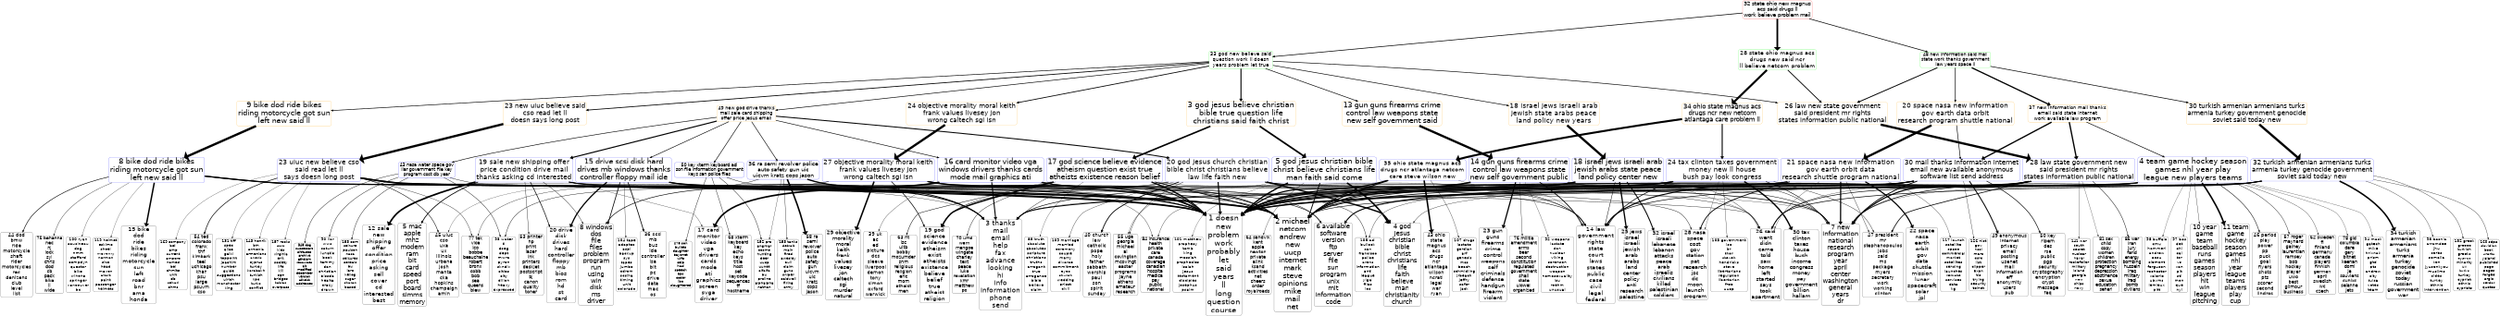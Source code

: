 digraph G {
size="18,18!";ranksep=4; ratio = auto; layers="1:2:3:4:5";
graph [fontname = "helvetica"];node [fontname = "helvetica"];edge [fontname = "helvetica"];ranksep=2.8;
"5_32" [ rank =5,fontsize =33.3252, shape=box, style="rounded", color=red, label="32 state ohio new magnus
acs said drugs ll
work believe problem mail"]
"5_32" -> "4_28" [penwidth=11.1759,dir=forward]
"4_28" [rank =6,fontsize =38.0224, shape=box, style="rounded", color=green,label="28 state ohio magnus acs
drugs new said ncr
ll believe netcom problem"]
"5_32" -> "4_33" [penwidth=4.313,dir=forward]
"4_33" [rank =6,fontsize =32.8443, shape=box, style="rounded", color=green,label="33 god new believe said
question work ll doesn
years problem let true"]
"5_32" -> "4_48" [penwidth=4.313,dir=forward]
"4_48" [rank =6,fontsize =28.9576, shape=box, style="rounded", color=green,label="48 new information said mail
state work thanks government
law years space ll"]
"4_28" [ rank =4,fontsize =38.0224, shape=box, style="rounded", color=green, label="28 state ohio magnus acs
drugs new said ncr
ll believe netcom problem"]
"4_28" -> "3_26" [penwidth=5.3828,dir=forward]
"3_26" [rank =5,fontsize =41.861, shape=box, style="rounded", color=orange,label="26 law new state government
said president mr rights
states information public national"]
"4_28" -> "3_34" [penwidth=13.3612,dir=forward]
"3_34" [rank =5,fontsize =39.4265, shape=box, style="rounded", color=orange,label="34 ohio state magnus acs
drugs ncr new netcom
atlantaga care problem ll"]
"3_26" [ rank =3,fontsize =41.861, shape=box, style="rounded", color=orange, label="26 law new state government
said president mr rights
states information public national"]
"3_26" -> "2_28" [penwidth=14.6249,dir=forward]
"2_28" [rank =4,fontsize =42.9959, shape=box, style="rounded", color=blue,label="28 law state government new
said president mr rights
states information public national"]
"2_28" [ rank =2,fontsize =42.9959, shape=box, style="rounded", color=blue, label="28 law state government new
said president mr rights
states information public national"]
"2_28" -> "1_1" [penwidth=7.1628,dir=forward]
"1_1" [rank =3,fontsize =50, shape=box, style="rounded", color=black,label="1 doesn
new
problem
work
probably
let
said
years
ll
long
question
course"]
"2_28" -> "1_4" [penwidth=1.9239,dir=forward]
"1_4" [rank =3,fontsize =40.756, shape=box, style="rounded", color=black,label="4 god
jesus
christian
bible
christ
christians
life
faith
believe
man
christianity
church"]
"2_28" -> "1_7" [penwidth=7.4479,dir=forward]
"1_7" [rank =3,fontsize =40.4508, shape=box, style="rounded", color=black,label="7 new
information
national
research
program
year
april
center
washington
general
years
dr"]
"2_28" -> "1_14" [penwidth=7.0201,dir=forward]
"1_14" [rank =3,fontsize =38.5467, shape=box, style="rounded", color=black,label="14 law
government
rights
state
court
laws
states
public
case
civil
legal
federal"]
"2_28" -> "1_26" [penwidth=3.8739,dir=forward]
"1_26" [rank =3,fontsize =35.2628, shape=box, style="rounded", color=black,label="26 said
went
didn
came
told
saw
home
left
started
says
took
apartment"]
"2_28" -> "1_47" [penwidth=4.6681,dir=forward]
"1_47" [rank =3,fontsize =31.3843, shape=box, style="rounded", color=black,label="47 president
mr
stephanopoulos
jobs
said
ms
package
myers
secretary
work
working
clinton"]
"2_28" -> "1_81" [penwidth=1.4266,dir=forward]
"1_81" [rank =3,fontsize =27.6331, shape=box, style="rounded", color=black,label="81 sex
child
copy
women
children
protection
pregnancy
depression
abstinence
sexual
education
sehari"]
"2_28" -> "1_85" [penwidth=2.762,dir=forward]
"1_85" [rank =3,fontsize =27.3413, shape=box, style="rounded", color=black,label="85 war
iran
jury
farid
energy
bombing
hussein
iraq
military
iraqi
bomb
civilians"]
"2_28" -> "1_105" [penwidth=1.9239,dir=forward]
"1_105" [rank =3,fontsize =26.6179, shape=box, style="rounded", color=black,label="105 adl
bullock
san
francisco
police
arens
information
anti
league
yigal
files
los"]
"2_28" -> "1_141" [penwidth=1.5466,dir=forward]
"1_141" [rank =3,fontsize =25.2111, shape=box, style="rounded", color=black,label="141 war
south
secret
nuclear
naval
rockefeller
military
island
georgia
new
ships
navy"]
"3_34" [ rank =3,fontsize =39.4265, shape=box, style="rounded", color=orange, label="34 ohio state magnus acs
drugs ncr new netcom
atlantaga care problem ll"]
"3_34" -> "2_24" [penwidth=6.8146,dir=forward]
"2_24" [rank =4,fontsize =43.6974, shape=box, style="rounded", color=blue,label="24 tax clinton taxes government
money new ll house
bush pay look congress"]
"3_34" -> "2_35" [penwidth=12.9653,dir=forward]
"2_35" [rank =4,fontsize =39.3271, shape=box, style="rounded", color=blue,label="35 ohio state magnus acs
drugs ncr atlantaga netcom
care steve wilson new"]
"2_24" [ rank =2,fontsize =43.6974, shape=box, style="rounded", color=blue, label="24 tax clinton taxes government
money new ll house
bush pay look congress"]
"2_24" -> "1_1" [penwidth=8.2188,dir=forward]
"1_1" [rank =3,fontsize =50, shape=box, style="rounded", color=black,label="1 doesn
new
problem
work
probably
let
said
years
ll
long
question
course"]
"2_24" -> "1_2" [penwidth=5.3819,dir=forward]
"1_2" [rank =3,fontsize =46.1741, shape=box, style="rounded", color=black,label="2 michael
netcom
andrew
new
uucp
internet
mark
steve
opinions
mike
mail
net"]
"2_24" -> "1_7" [penwidth=3.3602,dir=forward]
"1_7" [rank =3,fontsize =40.4508, shape=box, style="rounded", color=black,label="7 new
information
national
research
program
year
april
center
washington
general
years
dr"]
"2_24" -> "1_14" [penwidth=4.2702,dir=forward]
"1_14" [rank =3,fontsize =38.5467, shape=box, style="rounded", color=black,label="14 law
government
rights
state
court
laws
states
public
case
civil
legal
federal"]
"2_24" -> "1_28" [penwidth=1.4073,dir=forward]
"1_28" [rank =3,fontsize =34.9684, shape=box, style="rounded", color=black,label="28 nasa
space
cost
gov
station
pat
research
jsc
dc
moon
launch
program"]
"2_24" -> "1_30" [penwidth=8.7579,dir=forward]
"1_30" [rank =3,fontsize =34.5462, shape=box, style="rounded", color=black,label="30 tax
clinton
taxes
house
bush
income
congress
money
pay
government
billion
hallam"]
"2_24" -> "1_47" [penwidth=2.1411,dir=forward]
"1_47" [rank =3,fontsize =31.3843, shape=box, style="rounded", color=black,label="47 president
mr
stephanopoulos
jobs
said
ms
package
myers
secretary
work
working
clinton"]
"2_24" -> "1_84" [penwidth=1.8008,dir=forward]
"1_84" [rank =3,fontsize =27.3474, shape=box, style="rounded", color=black,label="84 insurance
health
private
care
canada
coverage
canadian
hospital
medical
pay
public
national"]
"2_24" -> "1_103" [penwidth=1.7564,dir=forward]
"1_103" [rank =3,fontsize =26.794, shape=box, style="rounded", color=black,label="103 government
isc
br
thor
steveh
hendricks
steve
libertarians
regulation
libertarian
free
uucp"]
"2_35" [ rank =2,fontsize =39.3271, shape=box, style="rounded", color=blue, label="35 ohio state magnus acs
drugs ncr atlantaga netcom
care steve wilson new"]
"2_35" -> "1_1" [penwidth=7.562,dir=forward]
"1_1" [rank =3,fontsize =50, shape=box, style="rounded", color=black,label="1 doesn
new
problem
work
probably
let
said
years
ll
long
question
course"]
"2_35" -> "1_2" [penwidth=7.2312,dir=forward]
"1_2" [rank =3,fontsize =46.1741, shape=box, style="rounded", color=black,label="2 michael
netcom
andrew
new
uucp
internet
mark
steve
opinions
mike
mail
net"]
"2_35" -> "1_14" [penwidth=1.3422,dir=forward]
"1_14" [rank =3,fontsize =38.5467, shape=box, style="rounded", color=black,label="14 law
government
rights
state
court
laws
states
public
case
civil
legal
federal"]
"2_35" -> "1_43" [penwidth=9.6318,dir=forward]
"1_43" [rank =3,fontsize =31.7727, shape=box, style="rounded", color=black,label="43 ohio
state
magnus
acs
drugs
ncr
atlantaga
wilson
ncratl
legal
war
ryan"]
"2_35" -> "1_107" [penwidth=1.7709,dir=forward]
"1_107" [rank =3,fontsize =26.5751, shape=box, style="rounded", color=black,label="107 drugs
iastate
gordian
arf
genesis
mcs
beach
schmidling
jrbeach
jeffry
safer
jack"]
"4_33" [ rank =4,fontsize =32.8443, shape=box, style="rounded", color=green, label="33 god new believe said
question work ll doesn
years problem let true"]
"4_33" -> "3_3" [penwidth=6.6862,dir=forward]
"3_3" [rank =5,fontsize =48.4599, shape=box, style="rounded", color=orange,label="3 god jesus believe christian
bible true question life
christians said faith christ"]
"4_33" -> "3_9" [penwidth=3.9025,dir=forward]
"3_9" [rank =5,fontsize =47.1522, shape=box, style="rounded", color=orange,label="9 bike dod ride bikes
riding motorcycle got sun
left new said ll"]
"4_33" -> "3_13" [penwidth=3.9025,dir=forward]
"3_13" [rank =5,fontsize =45.9571, shape=box, style="rounded", color=orange,label="13 gun guns firearms crime
control law weapons state
new self government said"]
"4_33" -> "3_18" [penwidth=3.9025,dir=forward]
"3_18" [rank =5,fontsize =44.9146, shape=box, style="rounded", color=orange,label="18 israel jews israeli arab
jewish state arabs peace
land policy new years"]
"4_33" -> "3_23" [penwidth=5.0055,dir=forward]
"3_23" [rank =5,fontsize =42.8073, shape=box, style="rounded", color=orange,label="23 new uiuc believe said
cso read let ll
doesn says long post"]
"4_33" -> "3_24" [penwidth=5.0055,dir=forward]
"3_24" [rank =5,fontsize =42.7182, shape=box, style="rounded", color=orange,label="24 objective morality moral keith
frank values livesey jon
wrong caltech sgi isn"]
"4_33" -> "3_26" [penwidth=3.9025,dir=forward]
"3_26" [rank =5,fontsize =41.861, shape=box, style="rounded", color=orange,label="26 law new state government
said president mr rights
states information public national"]
"4_33" -> "3_49" [penwidth=3.9025,dir=forward]
"3_49" [rank =5,fontsize =29.8947, shape=box, style="rounded", color=orange,label="49 new god drive thanks
mail sale card shipping
offer price jesus email"]
"3_3" [ rank =3,fontsize =48.4599, shape=box, style="rounded", color=orange, label="3 god jesus believe christian
bible true question life
christians said faith christ"]
"3_3" -> "2_5" [penwidth=10.9848,dir=forward]
"2_5" [rank =4,fontsize =48.7646, shape=box, style="rounded", color=blue,label="5 god jesus christian bible
christ believe christians life
man faith said come"]
"3_3" -> "2_17" [penwidth=10.1637,dir=forward]
"2_17" [rank =4,fontsize =45.6348, shape=box, style="rounded", color=blue,label="17 god science believe evidence
atheism question exist true
atheists existence reason belief"]
"2_5" [ rank =2,fontsize =48.7646, shape=box, style="rounded", color=blue, label="5 god jesus christian bible
christ believe christians life
man faith said come"]
"2_5" -> "1_1" [penwidth=8.7148,dir=forward]
"1_1" [rank =3,fontsize =50, shape=box, style="rounded", color=black,label="1 doesn
new
problem
work
probably
let
said
years
ll
long
question
course"]
"2_5" -> "1_2" [penwidth=5.5705,dir=forward]
"1_2" [rank =3,fontsize =46.1741, shape=box, style="rounded", color=black,label="2 michael
netcom
andrew
new
uucp
internet
mark
steve
opinions
mike
mail
net"]
"2_5" -> "1_4" [penwidth=9.8213,dir=forward]
"1_4" [rank =3,fontsize =40.756, shape=box, style="rounded", color=black,label="4 god
jesus
christian
bible
christ
christians
life
faith
believe
man
christianity
church"]
"2_5" -> "1_55" [penwidth=1.5769,dir=forward]
"1_55" [rank =3,fontsize =29.6875, shape=box, style="rounded", color=black,label="55 uga
georgia
michael
ai
covington
mcovingt
easter
programs
jayne
athens
amateur
research"]
"2_5" -> "1_64" [penwidth=1.6528,dir=forward]
"1_64" [rank =3,fontsize =28.9778, shape=box, style="rounded", color=black,label="64 sandvik
kent
apple
newton
private
alink
ksand
activities
net
cheers
order
royalroads"]
"2_5" -> "1_101" [penwidth=1.3347,dir=forward]
"1_101" [rank =3,fontsize =26.8644, shape=box, style="rounded", color=black,label="101 matthew
prophecy
tomb
king
messiah
prophecies
isaiah
jesus
testament
disciples
josephus
psalm"]
"2_17" [ rank =2,fontsize =45.6348, shape=box, style="rounded", color=blue, label="17 god science believe evidence
atheism question exist true
atheists existence reason belief"]
"2_17" -> "1_1" [penwidth=8.6385,dir=forward]
"1_1" [rank =3,fontsize =50, shape=box, style="rounded", color=black,label="1 doesn
new
problem
work
probably
let
said
years
ll
long
question
course"]
"2_17" -> "1_2" [penwidth=5.2765,dir=forward]
"1_2" [rank =3,fontsize =46.1741, shape=box, style="rounded", color=black,label="2 michael
netcom
andrew
new
uucp
internet
mark
steve
opinions
mike
mail
net"]
"2_17" -> "1_14" [penwidth=2.1241,dir=forward]
"1_14" [rank =3,fontsize =38.5467, shape=box, style="rounded", color=black,label="14 law
government
rights
state
court
laws
states
public
case
civil
legal
federal"]
"2_17" -> "1_19" [penwidth=9.2158,dir=forward]
"1_19" [rank =3,fontsize =37.284, shape=box, style="rounded", color=black,label="19 god
science
evidence
atheism
exist
atheists
existence
believe
belief
true
atheist
religion"]
"2_17" -> "1_39" [penwidth=1.631,dir=forward]
"1_39" [rank =3,fontsize =32.2729, shape=box, style="rounded", color=black,label="39 uk
ac
ed
picture
dcs
sleeve
liverpool
demon
tony
simon
oxford
warwick"]
"2_17" -> "1_63" [penwidth=2.9089,dir=forward]
"1_63" [rank =3,fontsize =29.2582, shape=box, style="rounded", color=black,label="63 rit
isc
ultb
bobby
mozumder
snm
religious
religion
eric
mom
atheist
men"]
"2_17" -> "1_70" [penwidth=2.345,dir=forward]
"1_70" [rank =3,fontsize =28.4291, shape=box, style="rounded", color=black,label="70 umd
wam
mangoe
wingate
charley
text
peace
luke
revelation
kmr
matthew
po"]
"2_17" -> "1_88" [penwidth=1.3854,dir=forward]
"1_88" [rank =3,fontsize =27.2275, shape=box, style="rounded", color=black,label="88 truth
absolute
absolutes
scripture
christians
truths
arrogant
true
arrogance
bible
believe
claim"]
"3_9" [ rank =3,fontsize =47.1522, shape=box, style="rounded", color=orange, label="9 bike dod ride bikes
riding motorcycle got sun
left new said ll"]
"3_9" -> "2_8" [penwidth=14.8659,dir=forward]
"2_8" [rank =4,fontsize =47.8012, shape=box, style="rounded", color=blue,label="8 bike dod ride bikes
riding motorcycle got sun
left new said ll"]
"2_8" [ rank =2,fontsize =47.8012, shape=box, style="rounded", color=blue, label="8 bike dod ride bikes
riding motorcycle got sun
left new said ll"]
"2_8" -> "1_1" [penwidth=7.7633,dir=forward]
"1_1" [rank =3,fontsize =50, shape=box, style="rounded", color=black,label="1 doesn
new
problem
work
probably
let
said
years
ll
long
question
course"]
"2_8" -> "1_2" [penwidth=6.1802,dir=forward]
"1_2" [rank =3,fontsize =46.1741, shape=box, style="rounded", color=black,label="2 michael
netcom
andrew
new
uucp
internet
mark
steve
opinions
mike
mail
net"]
"2_8" -> "1_3" [penwidth=1.9109,dir=forward]
"1_3" [rank =3,fontsize =44.9965, shape=box, style="rounded", color=black,label="3 thanks
mail
email
help
fax
advance
looking
hi
info
information
phone
send"]
"2_8" -> "1_15" [penwidth=9.2449,dir=forward]
"1_15" [rank =3,fontsize =38.2102, shape=box, style="rounded", color=black,label="15 bike
dod
ride
bikes
riding
motorcycle
sun
left
road
bnr
ama
honda"]
"2_8" -> "1_26" [penwidth=2.1836,dir=forward]
"1_26" [rank =3,fontsize =35.2628, shape=box, style="rounded", color=black,label="26 said
went
didn
came
told
saw
home
left
started
says
took
apartment"]
"2_8" -> "1_44" [penwidth=3.6203,dir=forward]
"1_44" [rank =3,fontsize =31.7562, shape=box, style="rounded", color=black,label="44 dod
bmw
ride
motorcycle
shaft
rider
motorcycles
rec
denizens
club
level
list"]
"2_8" -> "1_75" [penwidth=1.959,dir=forward]
"1_75" [rank =3,fontsize =28.2286, shape=box, style="rounded", color=black,label="75 behanna
nec
nj
lock
syl
chris
dod
cb
pack
bike
ll
wide"]
"2_8" -> "1_100" [penwidth=1.5081,dir=forward]
"1_100" [rank =3,fontsize =26.8906, shape=box, style="rounded", color=black,label="100 ryan
cousineau
dog
nmm
stafford
compdyn
questor
bike
winona
springer
vancouver
bc"]
"2_8" -> "1_119" [penwidth=1.3241,dir=forward]
"1_119" [rank =3,fontsize =26.1342, shape=box, style="rounded", color=black,label="119 helmet
eskimo
shoei
mavenry
norman
size
head
maven
altcit
paint
passenger
helmets"]
"3_13" [ rank =3,fontsize =45.9571, shape=box, style="rounded", color=orange, label="13 gun guns firearms crime
control law weapons state
new self government said"]
"3_13" -> "2_14" [penwidth=14.6155,dir=forward]
"2_14" [rank =4,fontsize =46.4877, shape=box, style="rounded", color=blue,label="14 gun guns firearms crime
control law weapons state
new self government public"]
"2_14" [ rank =2,fontsize =46.4877, shape=box, style="rounded", color=blue, label="14 gun guns firearms crime
control law weapons state
new self government public"]
"2_14" -> "1_1" [penwidth=8.8402,dir=forward]
"1_1" [rank =3,fontsize =50, shape=box, style="rounded", color=black,label="1 doesn
new
problem
work
probably
let
said
years
ll
long
question
course"]
"2_14" -> "1_2" [penwidth=4.8125,dir=forward]
"1_2" [rank =3,fontsize =46.1741, shape=box, style="rounded", color=black,label="2 michael
netcom
andrew
new
uucp
internet
mark
steve
opinions
mike
mail
net"]
"2_14" -> "1_7" [penwidth=3.0052,dir=forward]
"1_7" [rank =3,fontsize =40.4508, shape=box, style="rounded", color=black,label="7 new
information
national
research
program
year
april
center
washington
general
years
dr"]
"2_14" -> "1_14" [penwidth=5.3489,dir=forward]
"1_14" [rank =3,fontsize =38.5467, shape=box, style="rounded", color=black,label="14 law
government
rights
state
court
laws
states
public
case
civil
legal
federal"]
"2_14" -> "1_23" [penwidth=7.9301,dir=forward]
"1_23" [rank =3,fontsize =36.0426, shape=box, style="rounded", color=black,label="23 gun
guns
firearms
crime
control
weapons
self
criminals
defense
handgun
firearm
violent"]
"2_14" -> "1_26" [penwidth=1.9489,dir=forward]
"1_26" [rank =3,fontsize =35.2628, shape=box, style="rounded", color=black,label="26 said
went
didn
came
told
saw
home
left
started
says
took
apartment"]
"2_14" -> "1_76" [penwidth=1.9264,dir=forward]
"1_76" [rank =3,fontsize =28.2238, shape=box, style="rounded", color=black,label="76 militia
amendment
arms
bear
second
constitution
regulated
government
shall
state
ulowell
organized"]
"2_14" -> "1_92" [penwidth=1.5217,dir=forward]
"1_92" [rank =3,fontsize =27.1228, shape=box, style="rounded", color=black,label="92 weapons
iastate
dan
nuclear
viking
sorenson
destruction
weapon
homosexuality
isu
roehm
unusual"]
"3_18" [ rank =3,fontsize =44.9146, shape=box, style="rounded", color=orange, label="18 israel jews israeli arab
jewish state arabs peace
land policy new years"]
"3_18" -> "2_18" [penwidth=14.7406,dir=forward]
"2_18" [rank =4,fontsize =45.5313, shape=box, style="rounded", color=blue,label="18 israel jews israeli arab
jewish arabs state peace
land policy center new"]
"2_18" [ rank =2,fontsize =45.5313, shape=box, style="rounded", color=blue, label="18 israel jews israeli arab
jewish arabs state peace
land policy center new"]
"2_18" -> "1_1" [penwidth=7.8217,dir=forward]
"1_1" [rank =3,fontsize =50, shape=box, style="rounded", color=black,label="1 doesn
new
problem
work
probably
let
said
years
ll
long
question
course"]
"2_18" -> "1_2" [penwidth=5.438,dir=forward]
"1_2" [rank =3,fontsize =46.1741, shape=box, style="rounded", color=black,label="2 michael
netcom
andrew
new
uucp
internet
mark
steve
opinions
mike
mail
net"]
"2_18" -> "1_7" [penwidth=2.4513,dir=forward]
"1_7" [rank =3,fontsize =40.4508, shape=box, style="rounded", color=black,label="7 new
information
national
research
program
year
april
center
washington
general
years
dr"]
"2_18" -> "1_14" [penwidth=2.8376,dir=forward]
"1_14" [rank =3,fontsize =38.5467, shape=box, style="rounded", color=black,label="14 law
government
rights
state
court
laws
states
public
case
civil
legal
federal"]
"2_18" -> "1_25" [penwidth=8.2314,dir=forward]
"1_25" [rank =3,fontsize =35.5789, shape=box, style="rounded", color=black,label="25 jews
israel
israeli
jewish
arab
arabs
land
center
policy
anti
research
palestine"]
"2_18" -> "1_26" [penwidth=1.4756,dir=forward]
"1_26" [rank =3,fontsize =35.2628, shape=box, style="rounded", color=black,label="26 said
went
didn
came
told
saw
home
left
started
says
took
apartment"]
"2_18" -> "1_32" [penwidth=6.3481,dir=forward]
"1_32" [rank =3,fontsize =33.7703, shape=box, style="rounded", color=black,label="32 israel
israeli
lebanese
lebanon
attacks
peace
arab
israelis
civilians
killed
palestinian
soldiers"]
"3_23" [ rank =3,fontsize =42.8073, shape=box, style="rounded", color=orange, label="23 new uiuc believe said
cso read let ll
doesn says long post"]
"3_23" -> "2_23" [penwidth=14.7257,dir=forward]
"2_23" [rank =4,fontsize =43.7871, shape=box, style="rounded", color=blue,label="23 uiuc new believe cso
said read let ll
says doesn long post"]
"2_23" [ rank =2,fontsize =43.7871, shape=box, style="rounded", color=blue, label="23 uiuc new believe cso
said read let ll
says doesn long post"]
"2_23" -> "1_1" [penwidth=7.9784,dir=forward]
"1_1" [rank =3,fontsize =50, shape=box, style="rounded", color=black,label="1 doesn
new
problem
work
probably
let
said
years
ll
long
question
course"]
"2_23" -> "1_2" [penwidth=9.9549,dir=forward]
"1_2" [rank =3,fontsize =46.1741, shape=box, style="rounded", color=black,label="2 michael
netcom
andrew
new
uucp
internet
mark
steve
opinions
mike
mail
net"]
"2_23" -> "1_45" [penwidth=3.1247,dir=forward]
"1_45" [rank =3,fontsize =31.532, shape=box, style="rounded", color=black,label="45 uiuc
cso
uxa
ux
illinois
urbana
josh
manta
cka
hopkins
champaign
amin"]
"2_23" -> "1_54" [penwidth=4.0274,dir=forward]
"1_54" [rank =3,fontsize =29.7916, shape=box, style="rounded", color=black,label="54 ted
colorado
frank
thf
kimbark
teel
uchicago
khan
psu
large
psuvm
cso"]
"2_23" -> "1_77" [penwidth=2.0243,dir=forward]
"1_77" [rank =3,fontsize =27.9694, shape=box, style="rounded", color=black,label="77 tek
vice
ico
bobbe
beauchaine
robert
bronx
cobb
bob
sea
queens
blew"]
"2_23" -> "1_131" [penwidth=1.4105,dir=forward]
"1_131" [rank =3,fontsize =25.559, shape=box, style="rounded", color=black,label="131 tiff
spec
alice
galki
toppoint
joachim
number
guide
suggestions
ulrich
manchester
king"]
"2_23" -> "1_143" [penwidth=1.4565,dir=forward]
"1_143" [rank =3,fontsize =25.1701, shape=box, style="rounded", color=black,label="143 henrik
bm
armenia
armenians
azeris
cyprus
turkey
karabakh
turkish
kpc
turks
conflict"]
"2_23" -> "1_157" [penwidth=1.363,dir=forward]
"1_157" [rank =3,fontsize =24.7109, shape=box, style="rounded", color=black,label="157 rocks
cars
kids
virginia
erik
society
life
kill
ago
bridges
tobias
overpass"]
"2_23" -> "1_169" [penwidth=1.363,dir=forward]
"1_169" [rank =3,fontsize =24.4399, shape=box, style="rounded", color=black,label="169 company
bell
amp
current
ampere
named
bel
ohmite
unit
db
sehari
ohms"]
"3_24" [ rank =3,fontsize =42.7182, shape=box, style="rounded", color=orange, label="24 objective morality moral keith
frank values livesey jon
wrong caltech sgi isn"]
"3_24" -> "2_27" [penwidth=14.7457,dir=forward]
"2_27" [rank =4,fontsize =43.263, shape=box, style="rounded", color=blue,label="27 objective morality moral keith
frank values livesey jon
wrong caltech sgi isn"]
"2_27" [ rank =2,fontsize =43.263, shape=box, style="rounded", color=blue, label="27 objective morality moral keith
frank values livesey jon
wrong caltech sgi isn"]
"2_27" -> "1_1" [penwidth=8.2273,dir=forward]
"1_1" [rank =3,fontsize =50, shape=box, style="rounded", color=black,label="1 doesn
new
problem
work
probably
let
said
years
ll
long
question
course"]
"2_27" -> "1_2" [penwidth=4.4348,dir=forward]
"1_2" [rank =3,fontsize =46.1741, shape=box, style="rounded", color=black,label="2 michael
netcom
andrew
new
uucp
internet
mark
steve
opinions
mike
mail
net"]
"2_27" -> "1_14" [penwidth=3.2364,dir=forward]
"1_14" [rank =3,fontsize =38.5467, shape=box, style="rounded", color=black,label="14 law
government
rights
state
court
laws
states
public
case
civil
legal
federal"]
"2_27" -> "1_19" [penwidth=4.2085,dir=forward]
"1_19" [rank =3,fontsize =37.284, shape=box, style="rounded", color=black,label="19 god
science
evidence
atheism
exist
atheists
existence
believe
belief
true
atheist
religion"]
"2_27" -> "1_29" [penwidth=9.6243,dir=forward]
"1_29" [rank =3,fontsize =34.8557, shape=box, style="rounded", color=black,label="29 objective
morality
moral
keith
frank
values
livesey
jon
caltech
sgi
murder
natural"]
"2_27" -> "1_45" [penwidth=1.3305,dir=forward]
"1_45" [rank =3,fontsize =31.532, shape=box, style="rounded", color=black,label="45 uiuc
cso
uxa
ux
illinois
urbana
josh
manta
cka
hopkins
champaign
amin"]
"2_27" -> "1_77" [penwidth=1.9048,dir=forward]
"1_77" [rank =3,fontsize =27.9694, shape=box, style="rounded", color=black,label="77 tek
vice
ico
bobbe
beauchaine
robert
bronx
cobb
bob
sea
queens
blew"]
"3_26" [ rank =3,fontsize =41.861, shape=box, style="rounded", color=orange, label="26 law new state government
said president mr rights
states information public national"]
"2_28" [rank =4,fontsize =42.9959, shape=box, style="rounded", color=blue,label="28 law state government new
said president mr rights
states information public national"]
"2_28" [ rank =2,fontsize =42.9959, shape=box, style="rounded", color=blue, label="28 law state government new
said president mr rights
states information public national"]
"1_1" [rank =3,fontsize =50, shape=box, style="rounded", color=black,label="1 doesn
new
problem
work
probably
let
said
years
ll
long
question
course"]
"1_4" [rank =3,fontsize =40.756, shape=box, style="rounded", color=black,label="4 god
jesus
christian
bible
christ
christians
life
faith
believe
man
christianity
church"]
"1_7" [rank =3,fontsize =40.4508, shape=box, style="rounded", color=black,label="7 new
information
national
research
program
year
april
center
washington
general
years
dr"]
"1_14" [rank =3,fontsize =38.5467, shape=box, style="rounded", color=black,label="14 law
government
rights
state
court
laws
states
public
case
civil
legal
federal"]
"1_26" [rank =3,fontsize =35.2628, shape=box, style="rounded", color=black,label="26 said
went
didn
came
told
saw
home
left
started
says
took
apartment"]
"1_47" [rank =3,fontsize =31.3843, shape=box, style="rounded", color=black,label="47 president
mr
stephanopoulos
jobs
said
ms
package
myers
secretary
work
working
clinton"]
"1_81" [rank =3,fontsize =27.6331, shape=box, style="rounded", color=black,label="81 sex
child
copy
women
children
protection
pregnancy
depression
abstinence
sexual
education
sehari"]
"1_85" [rank =3,fontsize =27.3413, shape=box, style="rounded", color=black,label="85 war
iran
jury
farid
energy
bombing
hussein
iraq
military
iraqi
bomb
civilians"]
"1_105" [rank =3,fontsize =26.6179, shape=box, style="rounded", color=black,label="105 adl
bullock
san
francisco
police
arens
information
anti
league
yigal
files
los"]
"1_141" [rank =3,fontsize =25.2111, shape=box, style="rounded", color=black,label="141 war
south
secret
nuclear
naval
rockefeller
military
island
georgia
new
ships
navy"]
"3_49" [ rank =3,fontsize =29.8947, shape=box, style="rounded", color=orange, label="49 new god drive thanks
mail sale card shipping
offer price jesus email"]
"3_49" -> "2_15" [penwidth=3.6776,dir=forward]
"2_15" [rank =4,fontsize =45.9432, shape=box, style="rounded", color=blue,label="15 drive scsi disk hard
drives mb windows thanks
controller floppy mail ide"]
"3_49" -> "2_16" [penwidth=3.6776,dir=forward]
"2_16" [rank =4,fontsize =45.911, shape=box, style="rounded", color=blue,label="16 card monitor video vga
windows drivers thanks cards
mode mail graphics ati"]
"3_49" -> "2_19" [penwidth=7.1,dir=forward]
"2_19" [rank =4,fontsize =45.1212, shape=box, style="rounded", color=blue,label="19 sale new shipping offer
price condition drive mail
thanks asking cd interested"]
"3_49" -> "2_20" [penwidth=6.1737,dir=forward]
"2_20" [rank =4,fontsize =45.0816, shape=box, style="rounded", color=blue,label="20 god jesus church christian
bible christ christians believe
law life faith new"]
"3_49" -> "2_36" [penwidth=3.6776,dir=forward]
"2_36" [rank =4,fontsize =34.8678, shape=box, style="rounded", color=blue,label="36 ra semi revolver police
auto safety gun uic
uicvm kratz cops jason"]
"3_49" -> "2_43" [penwidth=3.6776,dir=forward]
"2_43" [rank =4,fontsize =28.0299, shape=box, style="rounded", color=blue,label="43 nasa water space gov
liar government file key
program cost db year"]
"3_49" -> "2_50" [penwidth=3.6776,dir=forward]
"2_50" [rank =4,fontsize =27.5104, shape=box, style="rounded", color=blue,label="50 key xterm keyboard adl
son file information government
keys san police files"]
"2_15" [ rank =2,fontsize =45.9432, shape=box, style="rounded", color=blue, label="15 drive scsi disk hard
drives mb windows thanks
controller floppy mail ide"]
"2_15" -> "1_1" [penwidth=6.9457,dir=forward]
"1_1" [rank =3,fontsize =50, shape=box, style="rounded", color=black,label="1 doesn
new
problem
work
probably
let
said
years
ll
long
question
course"]
"2_15" -> "1_2" [penwidth=4.0415,dir=forward]
"1_2" [rank =3,fontsize =46.1741, shape=box, style="rounded", color=black,label="2 michael
netcom
andrew
new
uucp
internet
mark
steve
opinions
mike
mail
net"]
"2_15" -> "1_3" [penwidth=6.2502,dir=forward]
"1_3" [rank =3,fontsize =44.9965, shape=box, style="rounded", color=black,label="3 thanks
mail
email
help
fax
advance
looking
hi
info
information
phone
send"]
"2_15" -> "1_8" [penwidth=4.6893,dir=forward]
"1_8" [rank =3,fontsize =40.1499, shape=box, style="rounded", color=black,label="8 windows
dos
file
files
problem
program
run
using
win
disk
ms
driver"]
"2_15" -> "1_20" [penwidth=8.0057,dir=forward]
"1_20" [rank =3,fontsize =36.8942, shape=box, style="rounded", color=black,label="20 drive
disk
drives
hard
controller
floppy
mb
bios
rom
hd
st
card"]
"2_15" -> "1_36" [penwidth=4.8515,dir=forward]
"1_36" [rank =3,fontsize =33.1636, shape=box, style="rounded", color=black,label="36 scsi
mb
bus
ide
controller
isa
bit
pc
drive
data
mac
os"]
"2_15" -> "1_104" [penwidth=1.8056,dir=forward]
"1_104" [rank =3,fontsize =26.7458, shape=box, style="rounded", color=black,label="104 tape
adaptec
aspi
backup
sys
tapes
jumbo
cdrom
scsiha
timing
unit
colorado"]
"2_16" [ rank =2,fontsize =45.911, shape=box, style="rounded", color=blue, label="16 card monitor video vga
windows drivers thanks cards
mode mail graphics ati"]
"2_16" -> "1_1" [penwidth=5.7195,dir=forward]
"1_1" [rank =3,fontsize =50, shape=box, style="rounded", color=black,label="1 doesn
new
problem
work
probably
let
said
years
ll
long
question
course"]
"2_16" -> "1_2" [penwidth=3.7046,dir=forward]
"1_2" [rank =3,fontsize =46.1741, shape=box, style="rounded", color=black,label="2 michael
netcom
andrew
new
uucp
internet
mark
steve
opinions
mike
mail
net"]
"2_16" -> "1_3" [penwidth=6.7582,dir=forward]
"1_3" [rank =3,fontsize =44.9965, shape=box, style="rounded", color=black,label="3 thanks
mail
email
help
fax
advance
looking
hi
info
information
phone
send"]
"2_16" -> "1_6" [penwidth=2.466,dir=forward]
"1_6" [rank =3,fontsize =40.6629, shape=box, style="rounded", color=black,label="6 available
software
version
ftp
server
file
sun
program
unix
mit
information
code"]
"2_16" -> "1_8" [penwidth=3.812,dir=forward]
"1_8" [rank =3,fontsize =40.1499, shape=box, style="rounded", color=black,label="8 windows
dos
file
files
problem
program
run
using
win
disk
ms
driver"]
"2_16" -> "1_17" [penwidth=10.3261,dir=forward]
"1_17" [rank =3,fontsize =37.5683, shape=box, style="rounded", color=black,label="17 card
monitor
video
vga
drivers
cards
mode
ati
graphics
screen
svga
driver"]
"2_19" [ rank =2,fontsize =45.1212, shape=box, style="rounded", color=blue, label="19 sale new shipping offer
price condition drive mail
thanks asking cd interested"]
"2_19" -> "1_1" [penwidth=3.1182,dir=forward]
"1_1" [rank =3,fontsize =50, shape=box, style="rounded", color=black,label="1 doesn
new
problem
work
probably
let
said
years
ll
long
question
course"]
"2_19" -> "1_3" [penwidth=5.2069,dir=forward]
"1_3" [rank =3,fontsize =44.9965, shape=box, style="rounded", color=black,label="3 thanks
mail
email
help
fax
advance
looking
hi
info
information
phone
send"]
"2_19" -> "1_5" [penwidth=4.9164,dir=forward]
"1_5" [rank =3,fontsize =40.7526, shape=box, style="rounded", color=black,label="5 mac
apple
mhz
modem
ram
bit
card
speed
port
board
simms
memory"]
"2_19" -> "1_6" [penwidth=3.4861,dir=forward]
"1_6" [rank =3,fontsize =40.6629, shape=box, style="rounded", color=black,label="6 available
software
version
ftp
server
file
sun
program
unix
mit
information
code"]
"2_19" -> "1_7" [penwidth=1.6011,dir=forward]
"1_7" [rank =3,fontsize =40.4508, shape=box, style="rounded", color=black,label="7 new
information
national
research
program
year
april
center
washington
general
years
dr"]
"2_19" -> "1_8" [penwidth=2.1617,dir=forward]
"1_8" [rank =3,fontsize =40.1499, shape=box, style="rounded", color=black,label="8 windows
dos
file
files
problem
program
run
using
win
disk
ms
driver"]
"2_19" -> "1_12" [penwidth=10.7065,dir=forward]
"1_12" [rank =3,fontsize =39.1159, shape=box, style="rounded", color=black,label="12 sale
new
shipping
offer
condition
price
asking
sell
cover
cd
interested
best"]
"2_19" -> "1_17" [penwidth=1.5607,dir=forward]
"1_17" [rank =3,fontsize =37.5683, shape=box, style="rounded", color=black,label="17 card
monitor
video
vga
drivers
cards
mode
ati
graphics
screen
svga
driver"]
"2_19" -> "1_20" [penwidth=4.0855,dir=forward]
"1_20" [rank =3,fontsize =36.8942, shape=box, style="rounded", color=black,label="20 drive
disk
drives
hard
controller
floppy
mb
bios
rom
hd
st
card"]
"2_19" -> "1_53" [penwidth=2.1469,dir=forward]
"1_53" [rank =3,fontsize =30.0303, shape=box, style="rounded", color=black,label="53 printer
hp
print
laser
ink
printers
deskjet
postscript
bj
canon
quality
toner"]
"2_20" [ rank =2,fontsize =45.0816, shape=box, style="rounded", color=blue, label="20 god jesus church christian
bible christ christians believe
law life faith new"]
"2_20" -> "1_1" [penwidth=7.4565,dir=forward]
"1_1" [rank =3,fontsize =50, shape=box, style="rounded", color=black,label="1 doesn
new
problem
work
probably
let
said
years
ll
long
question
course"]
"2_20" -> "1_3" [penwidth=2.3204,dir=forward]
"1_3" [rank =3,fontsize =44.9965, shape=box, style="rounded", color=black,label="3 thanks
mail
email
help
fax
advance
looking
hi
info
information
phone
send"]
"2_20" -> "1_4" [penwidth=8.8584,dir=forward]
"1_4" [rank =3,fontsize =40.756, shape=box, style="rounded", color=black,label="4 god
jesus
christian
bible
christ
christians
life
faith
believe
man
christianity
church"]
"2_20" -> "1_7" [penwidth=4.4242,dir=forward]
"1_7" [rank =3,fontsize =40.4508, shape=box, style="rounded", color=black,label="7 new
information
national
research
program
year
april
center
washington
general
years
dr"]
"2_20" -> "1_14" [penwidth=2.6465,dir=forward]
"1_14" [rank =3,fontsize =38.5467, shape=box, style="rounded", color=black,label="14 law
government
rights
state
court
laws
states
public
case
civil
legal
federal"]
"2_20" -> "1_19" [penwidth=2.8922,dir=forward]
"1_19" [rank =3,fontsize =37.284, shape=box, style="rounded", color=black,label="19 god
science
evidence
atheism
exist
atheists
existence
believe
belief
true
atheist
religion"]
"2_20" -> "1_26" [penwidth=2.2639,dir=forward]
"1_26" [rank =3,fontsize =35.2628, shape=box, style="rounded", color=black,label="26 said
went
didn
came
told
saw
home
left
started
says
took
apartment"]
"2_20" -> "1_40" [penwidth=5.2234,dir=forward]
"1_40" [rank =3,fontsize =32.1842, shape=box, style="rounded", color=black,label="40 church
law
catholic
pope
holy
father
sabbath
worship
paul
son
spirit
sunday"]
"2_20" -> "1_55" [penwidth=2.1614,dir=forward]
"1_55" [rank =3,fontsize =29.6875, shape=box, style="rounded", color=black,label="55 uga
georgia
michael
ai
covington
mcovingt
easter
programs
jayne
athens
amateur
research"]
"2_20" -> "1_109" [penwidth=1.8373,dir=forward]
"1_109" [rank =3,fontsize =26.4759, shape=box, style="rounded", color=black,label="109 marriage
married
ceremony
couple
marry
divorce
commitment
eyes
church
wedding
priest
civil"]
"2_36" [ rank =2,fontsize =34.8678, shape=box, style="rounded", color=blue, label="36 ra semi revolver police
auto safety gun uic
uicvm kratz cops jason"]
"2_36" -> "1_1" [penwidth=8.2218,dir=forward]
"1_1" [rank =3,fontsize =50, shape=box, style="rounded", color=black,label="1 doesn
new
problem
work
probably
let
said
years
ll
long
question
course"]
"2_36" -> "1_58" [penwidth=9.966,dir=forward]
"1_58" [rank =3,fontsize =29.601, shape=box, style="rounded", color=black,label="58 ra
semi
revolver
police
auto
safety
gun
uicvm
uic
kratz
cops
jason"]
"2_36" -> "1_84" [penwidth=1.8262,dir=forward]
"1_84" [rank =3,fontsize =27.3474, shape=box, style="rounded", color=black,label="84 insurance
health
private
care
canada
coverage
canadian
hospital
medical
pay
public
national"]
"2_36" -> "1_93" [penwidth=2.4032,dir=forward]
"1_93" [rank =3,fontsize =27.1006, shape=box, style="rounded", color=black,label="93 water
ti
dseg
dept
mwra
pyron
skndiv
cities
city
dillon
heavy
expressed"]
"2_36" -> "1_152" [penwidth=1.588,dir=forward]
"1_152" [rank =3,fontsize =24.8007, shape=box, style="rounded", color=black,label="152 pro
angmar
cosmo
hunting
deer
uucp
uunet
alfalfa
bu
proline
alphalpha
nathan"]
"2_36" -> "1_153" [penwidth=2.0368,dir=forward]
"1_153" [rank =3,fontsize =24.7407, shape=box, style="rounded", color=black,label="153 tanks
detroit
main
fired
awesley
bull
claim
guns
sniper
caldwell
firing
army"]
"2_43" [ rank =2,fontsize =28.0299, shape=box, style="rounded", color=blue, label="43 nasa water space gov
liar government file key
program cost db year"]
"2_43" -> "1_28" [penwidth=2.3826,dir=forward]
"1_28" [rank =3,fontsize =34.9684, shape=box, style="rounded", color=black,label="28 nasa
space
cost
gov
station
pat
research
jsc
dc
moon
launch
program"]
"2_43" -> "1_90" [penwidth=2.3826,dir=forward]
"1_90" [rank =3,fontsize =27.1865, shape=box, style="rounded", color=black,label="90 liar
wwc
saturn
lunatic
book
tammy
dan
christian
bissda
healta
crazy
drawn"]
"2_43" -> "1_93" [penwidth=2.3826,dir=forward]
"1_93" [rank =3,fontsize =27.1006, shape=box, style="rounded", color=black,label="93 water
ti
dseg
dept
mwra
pyron
skndiv
cities
city
dillon
heavy
expressed"]
"2_43" -> "1_183" [penwidth=2.3826,dir=forward]
"1_183" [rank =3,fontsize =24.2388, shape=box, style="rounded", color=black,label="183 corn
seizure
paulson
nasa
seizures
cereals
bu
larc
kellog
sugar
sharon
based"]
"2_43" -> "1_348" [penwidth=2.3826,dir=forward]
"1_348" [rank =3,fontsize =21.3028, shape=box, style="rounded", color=black,label="348 dsg
successors
altitudes
archive
atheism
resources
alt
modified
december
version
atheist
addresses"]
"2_50" [ rank =2,fontsize =27.5104, shape=box, style="rounded", color=blue, label="50 key xterm keyboard adl
son file information government
keys san police files"]
"2_50" -> "1_68" [penwidth=2.4104,dir=forward]
"1_68" [rank =3,fontsize =28.7361, shape=box, style="rounded", color=black,label="68 xterm
keyboard
key
echo
keys
title
host
set
keycode
sequences
ff
hostname"]
"2_50" -> "1_105" [penwidth=2.4104,dir=forward]
"1_105" [rank =3,fontsize =26.6179, shape=box, style="rounded", color=black,label="105 adl
bullock
san
francisco
police
arens
information
anti
league
yigal
files
los"]
"2_50" -> "1_152" [penwidth=2.4104,dir=forward]
"1_152" [rank =3,fontsize =24.8007, shape=box, style="rounded", color=black,label="152 pro
angmar
cosmo
hunting
deer
uucp
uunet
alfalfa
bu
proline
alphalpha
nathan"]
"2_50" -> "1_278" [penwidth=2.4104,dir=forward]
"1_278" [rank =3,fontsize =22.3317, shape=box, style="rounded", color=black,label="278 son
bullets
daughter
bayonet
wife
celp
haci
speech
bps
coder
ibo
slaughtered"]
"4_48" [ rank =4,fontsize =28.9576, shape=box, style="rounded", color=green, label="48 new information said mail
state work thanks government
law years space ll"]
"4_48" -> "3_20" [penwidth=4.2349,dir=forward]
"3_20" [rank =5,fontsize =44.2942, shape=box, style="rounded", color=orange,label="20 space nasa new information
gov earth data orbit
research program shuttle national"]
"4_48" -> "3_26" [penwidth=5.8514,dir=forward]
"3_26" [rank =5,fontsize =41.861, shape=box, style="rounded", color=orange,label="26 law new state government
said president mr rights
states information public national"]
"4_48" -> "3_30" [penwidth=4.2349,dir=forward]
"3_30" [rank =5,fontsize =40.911, shape=box, style="rounded", color=orange,label="30 turkish armenian armenians turks
armenia turkey government genocide
soviet said today new"]
"4_48" -> "3_37" [penwidth=8.1761,dir=forward]
"3_37" [rank =5,fontsize =31.5767, shape=box, style="rounded", color=orange,label="37 new information mail thanks
email said state internet
work available law program"]
"3_20" [ rank =3,fontsize =44.2942, shape=box, style="rounded", color=orange, label="20 space nasa new information
gov earth data orbit
research program shuttle national"]
"3_20" -> "2_21" [penwidth=14.3492,dir=forward]
"2_21" [rank =4,fontsize =44.7915, shape=box, style="rounded", color=blue,label="21 space nasa new information
gov earth orbit data
research shuttle program national"]
"3_20" -> "2_30" [penwidth=3.7896,dir=forward]
"2_30" [rank =4,fontsize =41.9207, shape=box, style="rounded", color=blue,label="30 mail thanks information internet
email new available anonymous
software list send address"]
"2_21" [ rank =2,fontsize =44.7915, shape=box, style="rounded", color=blue, label="21 space nasa new information
gov earth orbit data
research shuttle program national"]
"2_21" -> "1_1" [penwidth=5.8264,dir=forward]
"1_1" [rank =3,fontsize =50, shape=box, style="rounded", color=black,label="1 doesn
new
problem
work
probably
let
said
years
ll
long
question
course"]
"2_21" -> "1_3" [penwidth=3.8751,dir=forward]
"1_3" [rank =3,fontsize =44.9965, shape=box, style="rounded", color=black,label="3 thanks
mail
email
help
fax
advance
looking
hi
info
information
phone
send"]
"2_21" -> "1_6" [penwidth=1.8025,dir=forward]
"1_6" [rank =3,fontsize =40.6629, shape=box, style="rounded", color=black,label="6 available
software
version
ftp
server
file
sun
program
unix
mit
information
code"]
"2_21" -> "1_7" [penwidth=7.721,dir=forward]
"1_7" [rank =3,fontsize =40.4508, shape=box, style="rounded", color=black,label="7 new
information
national
research
program
year
april
center
washington
general
years
dr"]
"2_21" -> "1_22" [penwidth=7.7541,dir=forward]
"1_22" [rank =3,fontsize =36.1439, shape=box, style="rounded", color=black,label="22 space
nasa
earth
orbit
gov
data
shuttle
mission
lunar
spacecraft
solar
jpl"]
"2_21" -> "1_26" [penwidth=1.548,dir=forward]
"1_26" [rank =3,fontsize =35.2628, shape=box, style="rounded", color=black,label="26 said
went
didn
came
told
saw
home
left
started
says
took
apartment"]
"2_21" -> "1_28" [penwidth=5.3216,dir=forward]
"1_28" [rank =3,fontsize =34.9684, shape=box, style="rounded", color=black,label="28 nasa
space
cost
gov
station
pat
research
jsc
dc
moon
launch
program"]
"2_21" -> "1_47" [penwidth=2.0252,dir=forward]
"1_47" [rank =3,fontsize =31.3843, shape=box, style="rounded", color=black,label="47 president
mr
stephanopoulos
jobs
said
ms
package
myers
secretary
work
working
clinton"]
"2_21" -> "1_117" [penwidth=1.68,dir=forward]
"1_117" [rank =3,fontsize =26.1933, shape=box, style="rounded", color=black,label="117 launch
satellite
space
commercial
market
satellites
sensing
launches
remote
services
data
kg"]
"2_30" [ rank =2,fontsize =41.9207, shape=box, style="rounded", color=blue, label="30 mail thanks information internet
email new available anonymous
software list send address"]
"2_30" -> "1_1" [penwidth=4.3296,dir=forward]
"1_1" [rank =3,fontsize =50, shape=box, style="rounded", color=black,label="1 doesn
new
problem
work
probably
let
said
years
ll
long
question
course"]
"2_30" -> "1_2" [penwidth=5.0657,dir=forward]
"1_2" [rank =3,fontsize =46.1741, shape=box, style="rounded", color=black,label="2 michael
netcom
andrew
new
uucp
internet
mark
steve
opinions
mike
mail
net"]
"2_30" -> "1_3" [penwidth=6.2499,dir=forward]
"1_3" [rank =3,fontsize =44.9965, shape=box, style="rounded", color=black,label="3 thanks
mail
email
help
fax
advance
looking
hi
info
information
phone
send"]
"2_30" -> "1_6" [penwidth=6.1335,dir=forward]
"1_6" [rank =3,fontsize =40.6629, shape=box, style="rounded", color=black,label="6 available
software
version
ftp
server
file
sun
program
unix
mit
information
code"]
"2_30" -> "1_7" [penwidth=5.5411,dir=forward]
"1_7" [rank =3,fontsize =40.4508, shape=box, style="rounded", color=black,label="7 new
information
national
research
program
year
april
center
washington
general
years
dr"]
"2_30" -> "1_49" [penwidth=6.2152,dir=forward]
"1_49" [rank =3,fontsize =31.135, shape=box, style="rounded", color=black,label="49 anonymous
internet
privacy
email
posting
usenet
mail
information
eff
anonymity
users
pub"]
"2_30" -> "1_50" [penwidth=3.9099,dir=forward]
"1_50" [rank =3,fontsize =31.0213, shape=box, style="rounded", color=black,label="50 key
ripem
des
rsa
public
pgp
security
cryptography
encryption
crypt
message
faq"]
"2_30" -> "1_126" [penwidth=1.9392,dir=forward]
"1_126" [rank =3,fontsize =25.8392, shape=box, style="rounded", color=black,label="126 nist
gov
ncsl
marc
csrc
list
clipper
expn
tis
trying
security
telnet"]
"3_26" [ rank =3,fontsize =41.861, shape=box, style="rounded", color=orange, label="26 law new state government
said president mr rights
states information public national"]
"2_28" [rank =4,fontsize =42.9959, shape=box, style="rounded", color=blue,label="28 law state government new
said president mr rights
states information public national"]
"2_28" [ rank =2,fontsize =42.9959, shape=box, style="rounded", color=blue, label="28 law state government new
said president mr rights
states information public national"]
"1_1" [rank =3,fontsize =50, shape=box, style="rounded", color=black,label="1 doesn
new
problem
work
probably
let
said
years
ll
long
question
course"]
"1_4" [rank =3,fontsize =40.756, shape=box, style="rounded", color=black,label="4 god
jesus
christian
bible
christ
christians
life
faith
believe
man
christianity
church"]
"1_7" [rank =3,fontsize =40.4508, shape=box, style="rounded", color=black,label="7 new
information
national
research
program
year
april
center
washington
general
years
dr"]
"1_14" [rank =3,fontsize =38.5467, shape=box, style="rounded", color=black,label="14 law
government
rights
state
court
laws
states
public
case
civil
legal
federal"]
"1_26" [rank =3,fontsize =35.2628, shape=box, style="rounded", color=black,label="26 said
went
didn
came
told
saw
home
left
started
says
took
apartment"]
"1_47" [rank =3,fontsize =31.3843, shape=box, style="rounded", color=black,label="47 president
mr
stephanopoulos
jobs
said
ms
package
myers
secretary
work
working
clinton"]
"1_81" [rank =3,fontsize =27.6331, shape=box, style="rounded", color=black,label="81 sex
child
copy
women
children
protection
pregnancy
depression
abstinence
sexual
education
sehari"]
"1_85" [rank =3,fontsize =27.3413, shape=box, style="rounded", color=black,label="85 war
iran
jury
farid
energy
bombing
hussein
iraq
military
iraqi
bomb
civilians"]
"1_105" [rank =3,fontsize =26.6179, shape=box, style="rounded", color=black,label="105 adl
bullock
san
francisco
police
arens
information
anti
league
yigal
files
los"]
"1_141" [rank =3,fontsize =25.2111, shape=box, style="rounded", color=black,label="141 war
south
secret
nuclear
naval
rockefeller
military
island
georgia
new
ships
navy"]
"3_30" [ rank =3,fontsize =40.911, shape=box, style="rounded", color=orange, label="30 turkish armenian armenians turks
armenia turkey government genocide
soviet said today new"]
"3_30" -> "2_32" [penwidth=14.8332,dir=forward]
"2_32" [rank =4,fontsize =41.5821, shape=box, style="rounded", color=blue,label="32 turkish armenian armenians turks
armenia turkey genocide government
soviet said today new"]
"2_32" [ rank =2,fontsize =41.5821, shape=box, style="rounded", color=blue, label="32 turkish armenian armenians turks
armenia turkey genocide government
soviet said today new"]
"2_32" -> "1_1" [penwidth=6.0079,dir=forward]
"1_1" [rank =3,fontsize =50, shape=box, style="rounded", color=black,label="1 doesn
new
problem
work
probably
let
said
years
ll
long
question
course"]
"2_32" -> "1_2" [penwidth=3.5054,dir=forward]
"1_2" [rank =3,fontsize =46.1741, shape=box, style="rounded", color=black,label="2 michael
netcom
andrew
new
uucp
internet
mark
steve
opinions
mike
mail
net"]
"2_32" -> "1_7" [penwidth=4.3712,dir=forward]
"1_7" [rank =3,fontsize =40.4508, shape=box, style="rounded", color=black,label="7 new
information
national
research
program
year
april
center
washington
general
years
dr"]
"2_32" -> "1_14" [penwidth=3.9385,dir=forward]
"1_14" [rank =3,fontsize =38.5467, shape=box, style="rounded", color=black,label="14 law
government
rights
state
court
laws
states
public
case
civil
legal
federal"]
"2_32" -> "1_26" [penwidth=4.1976,dir=forward]
"1_26" [rank =3,fontsize =35.2628, shape=box, style="rounded", color=black,label="26 said
went
didn
came
told
saw
home
left
started
says
took
apartment"]
"2_32" -> "1_34" [penwidth=9.8287,dir=forward]
"1_34" [rank =3,fontsize =33.6645, shape=box, style="rounded", color=black,label="34 turkish
armenian
armenians
turks
armenia
turkey
genocide
soviet
today
russian
government
war"]
"2_32" -> "1_98" [penwidth=1.7642,dir=forward]
"1_98" [rank =3,fontsize =26.9347, shape=box, style="rounded", color=black,label="98 bosnia
arromdee
jhu
serbs
somalia
ken
jyusenkyou
muslims
sides
turkey
ethnic
intervention"]
"2_32" -> "1_132" [penwidth=1.9319,dir=forward]
"1_132" [rank =3,fontsize =25.5547, shape=box, style="rounded", color=black,label="132 greek
greece
turkish
greeks
cyprus
minority
uv
turks
turkey
cypriot
ethnic
cypriots"]
"2_32" -> "1_160" [penwidth=1.8995,dir=forward]
"1_160" [rank =3,fontsize =24.6534, shape=box, style="rounded", color=black,label="160 sdpa
davidian
book
urartu
yalanci
published
page
pages
forged
argic
serdar
quotes"]
"3_37" [ rank =3,fontsize =31.5767, shape=box, style="rounded", color=orange, label="37 new information mail thanks
email said state internet
work available law program"]
"3_37" -> "2_4" [penwidth=3.968,dir=forward]
"2_4" [rank =4,fontsize =48.8024, shape=box, style="rounded", color=blue,label="4 team game hockey season
games nhl year play
league new players teams"]
"3_37" -> "2_28" [penwidth=8.4625,dir=forward]
"2_28" [rank =4,fontsize =42.9959, shape=box, style="rounded", color=blue,label="28 law state government new
said president mr rights
states information public national"]
"3_37" -> "2_30" [penwidth=8.4625,dir=forward]
"2_30" [rank =4,fontsize =41.9207, shape=box, style="rounded", color=blue,label="30 mail thanks information internet
email new available anonymous
software list send address"]
"2_4" [ rank =2,fontsize =48.8024, shape=box, style="rounded", color=blue, label="4 team game hockey season
games nhl year play
league new players teams"]
"2_4" -> "1_1" [penwidth=7.4365,dir=forward]
"1_1" [rank =3,fontsize =50, shape=box, style="rounded", color=black,label="1 doesn
new
problem
work
probably
let
said
years
ll
long
question
course"]
"2_4" -> "1_2" [penwidth=4.8505,dir=forward]
"1_2" [rank =3,fontsize =46.1741, shape=box, style="rounded", color=black,label="2 michael
netcom
andrew
new
uucp
internet
mark
steve
opinions
mike
mail
net"]
"2_4" -> "1_3" [penwidth=1.6406,dir=forward]
"1_3" [rank =3,fontsize =44.9965, shape=box, style="rounded", color=black,label="3 thanks
mail
email
help
fax
advance
looking
hi
info
information
phone
send"]
"2_4" -> "1_7" [penwidth=1.5248,dir=forward]
"1_7" [rank =3,fontsize =40.4508, shape=box, style="rounded", color=black,label="7 new
information
national
research
program
year
april
center
washington
general
years
dr"]
"2_4" -> "1_10" [penwidth=1.7488,dir=forward]
"1_10" [rank =3,fontsize =39.7848, shape=box, style="rounded", color=black,label="10 year
game
team
baseball
runs
games
season
players
hit
win
league
pitching"]
"2_4" -> "1_11" [penwidth=10.0821,dir=forward]
"1_11" [rank =3,fontsize =39.7004, shape=box, style="rounded", color=black,label="11 team
game
hockey
season
games
nhl
year
league
teams
players
play
cup"]
"2_4" -> "1_26" [penwidth=1.6313,dir=forward]
"1_26" [rank =3,fontsize =35.2628, shape=box, style="rounded", color=black,label="26 said
went
didn
came
told
saw
home
left
started
says
took
apartment"]
"2_4" -> "1_46" [penwidth=3.1027,dir=forward]
"1_46" [rank =3,fontsize =31.3943, shape=box, style="rounded", color=black,label="46 period
play
power
pp
puck
goal
flyers
shots
pts
scorer
second
lindros"]
"2_4" -> "1_57" [penwidth=2.2185,dir=forward]
"1_57" [rank =3,fontsize =29.6447, shape=box, style="rounded", color=black,label="57 roger
maynard
gainey
laurentian
ramsey
bob
hockey
player
uwo
best
gilmour
business"]
"2_4" -> "1_62" [penwidth=1.7135,dir=forward]
"1_62" [rank =3,fontsize =29.2683, shape=box, style="rounded", color=black,label="62 sweden
fi
finland
germany
canada
players
finnish
german
april
swedish
wc
czech"]
"2_4" -> "1_78" [penwidth=1.4211,dir=forward]
"1_78" [rank =3,fontsize =27.8314, shape=box, style="rounded", color=black,label="78 gld
columbia
dare
gary
bitnet
keenan
domi
je
souviens
cunixc
selanne
jets"]
"2_4" -> "1_94" [penwidth=1.4211,dir=forward]
"1_94" [rank =3,fontsize =27.0747, shape=box, style="rounded", color=black,label="94 mask
gatech
mike
hrivnak
prism
gtd
pts
andrew
city
tulsa
votes
team"]
"2_4" -> "1_95" [penwidth=1.3774,dir=forward]
"1_95" [rank =3,fontsize =27.0583, shape=box, style="rounded", color=black,label="95 buffalo
cmu
hammerl
andrew
acsu
clement
ferguson
rochester
valerie
ubvms
lemieux
pitt"]
"2_4" -> "1_97" [penwidth=1.3663,dir=forward]
"1_97" [rank =3,fontsize =27.0424, shape=box, style="rounded", color=black,label="97 bos
det
chi
cal
tor
vs
van
pit
stl
mon
que
nyi"]
"2_28" [ rank =2,fontsize =42.9959, shape=box, style="rounded", color=blue, label="28 law state government new
said president mr rights
states information public national"]
"1_1" [rank =3,fontsize =50, shape=box, style="rounded", color=black,label="1 doesn
new
problem
work
probably
let
said
years
ll
long
question
course"]
"1_4" [rank =3,fontsize =40.756, shape=box, style="rounded", color=black,label="4 god
jesus
christian
bible
christ
christians
life
faith
believe
man
christianity
church"]
"1_7" [rank =3,fontsize =40.4508, shape=box, style="rounded", color=black,label="7 new
information
national
research
program
year
april
center
washington
general
years
dr"]
"1_14" [rank =3,fontsize =38.5467, shape=box, style="rounded", color=black,label="14 law
government
rights
state
court
laws
states
public
case
civil
legal
federal"]
"1_26" [rank =3,fontsize =35.2628, shape=box, style="rounded", color=black,label="26 said
went
didn
came
told
saw
home
left
started
says
took
apartment"]
"1_47" [rank =3,fontsize =31.3843, shape=box, style="rounded", color=black,label="47 president
mr
stephanopoulos
jobs
said
ms
package
myers
secretary
work
working
clinton"]
"1_81" [rank =3,fontsize =27.6331, shape=box, style="rounded", color=black,label="81 sex
child
copy
women
children
protection
pregnancy
depression
abstinence
sexual
education
sehari"]
"1_85" [rank =3,fontsize =27.3413, shape=box, style="rounded", color=black,label="85 war
iran
jury
farid
energy
bombing
hussein
iraq
military
iraqi
bomb
civilians"]
"1_105" [rank =3,fontsize =26.6179, shape=box, style="rounded", color=black,label="105 adl
bullock
san
francisco
police
arens
information
anti
league
yigal
files
los"]
"1_141" [rank =3,fontsize =25.2111, shape=box, style="rounded", color=black,label="141 war
south
secret
nuclear
naval
rockefeller
military
island
georgia
new
ships
navy"]
"2_30" [ rank =2,fontsize =41.9207, shape=box, style="rounded", color=blue, label="30 mail thanks information internet
email new available anonymous
software list send address"]
"1_1" [rank =3,fontsize =50, shape=box, style="rounded", color=black,label="1 doesn
new
problem
work
probably
let
said
years
ll
long
question
course"]
"1_2" [rank =3,fontsize =46.1741, shape=box, style="rounded", color=black,label="2 michael
netcom
andrew
new
uucp
internet
mark
steve
opinions
mike
mail
net"]
"1_3" [rank =3,fontsize =44.9965, shape=box, style="rounded", color=black,label="3 thanks
mail
email
help
fax
advance
looking
hi
info
information
phone
send"]
"1_6" [rank =3,fontsize =40.6629, shape=box, style="rounded", color=black,label="6 available
software
version
ftp
server
file
sun
program
unix
mit
information
code"]
"1_7" [rank =3,fontsize =40.4508, shape=box, style="rounded", color=black,label="7 new
information
national
research
program
year
april
center
washington
general
years
dr"]
"1_49" [rank =3,fontsize =31.135, shape=box, style="rounded", color=black,label="49 anonymous
internet
privacy
email
posting
usenet
mail
information
eff
anonymity
users
pub"]
"1_50" [rank =3,fontsize =31.0213, shape=box, style="rounded", color=black,label="50 key
ripem
des
rsa
public
pgp
security
cryptography
encryption
crypt
message
faq"]
"1_126" [rank =3,fontsize =25.8392, shape=box, style="rounded", color=black,label="126 nist
gov
ncsl
marc
csrc
list
clipper
expn
tis
trying
security
telnet"]
{rank=same; "1_1" "1_4" "1_7" "1_14" "1_26" "1_47" "1_81" "1_85" "1_105" "1_141" "1_1" "1_2" "1_7" "1_14" "1_28" "1_30" "1_47" "1_84" "1_103" "1_1" "1_2" "1_14" "1_43" "1_107" "1_1" "1_2" "1_4" "1_55" "1_64" "1_101" "1_1" "1_2" "1_14" "1_19" "1_39" "1_63" "1_70" "1_88" "1_1" "1_2" "1_3" "1_15" "1_26" "1_44" "1_75" "1_100" "1_119" "1_1" "1_2" "1_7" "1_14" "1_23" "1_26" "1_76" "1_92" "1_1" "1_2" "1_7" "1_14" "1_25" "1_26" "1_32" "1_1" "1_2" "1_45" "1_54" "1_77" "1_131" "1_143" "1_157" "1_169" "1_1" "1_2" "1_14" "1_19" "1_29" "1_45" "1_77" "1_1" "1_4" "1_7" "1_14" "1_26" "1_47" "1_81" "1_85" "1_105" "1_141" "1_1" "1_2" "1_3" "1_8" "1_20" "1_36" "1_104" "1_1" "1_2" "1_3" "1_6" "1_8" "1_17" "1_1" "1_3" "1_5" "1_6" "1_7" "1_8" "1_12" "1_17" "1_20" "1_53" "1_1" "1_3" "1_4" "1_7" "1_14" "1_19" "1_26" "1_40" "1_55" "1_109" "1_1" "1_58" "1_84" "1_93" "1_152" "1_153" "1_28" "1_90" "1_93" "1_183" "1_348" "1_68" "1_105" "1_152" "1_278" "1_1" "1_3" "1_6" "1_7" "1_22" "1_26" "1_28" "1_47" "1_117" "1_1" "1_2" "1_3" "1_6" "1_7" "1_49" "1_50" "1_126" "1_1" "1_4" "1_7" "1_14" "1_26" "1_47" "1_81" "1_85" "1_105" "1_141" "1_1" "1_2" "1_7" "1_14" "1_26" "1_34" "1_98" "1_132" "1_160" "1_1" "1_2" "1_3" "1_7" "1_10" "1_11" "1_26" "1_46" "1_57" "1_62" "1_78" "1_94" "1_95" "1_97" "1_1" "1_4" "1_7" "1_14" "1_26" "1_47" "1_81" "1_85" "1_105" "1_141" "1_1" "1_2" "1_3" "1_6" "1_7" "1_49" "1_50" "1_126"}{rank=same; "2_28" "2_28" "2_24" "2_35" "2_24" "2_35" "2_5" "2_17" "2_5" "2_17" "2_8" "2_8" "2_14" "2_14" "2_18" "2_18" "2_23" "2_23" "2_27" "2_27" "2_28" "2_28" "2_15" "2_16" "2_19" "2_20" "2_36" "2_43" "2_50" "2_15" "2_16" "2_19" "2_20" "2_36" "2_43" "2_50" "2_21" "2_30" "2_21" "2_30" "2_28" "2_28" "2_32" "2_32" "2_4" "2_28" "2_30" "2_4" "2_28" "2_30"}{rank=same; "3_26" "3_34" "3_26" "3_34" "3_3" "3_9" "3_13" "3_18" "3_23" "3_24" "3_26" "3_49" "3_3" "3_9" "3_13" "3_18" "3_23" "3_24" "3_26" "3_49" "3_20" "3_26" "3_30" "3_37" "3_20" "3_26" "3_30" "3_37"}{rank=same; "4_28" "4_33" "4_48" "4_28" "4_33" "4_48"}{rank=same; "5_32"}}